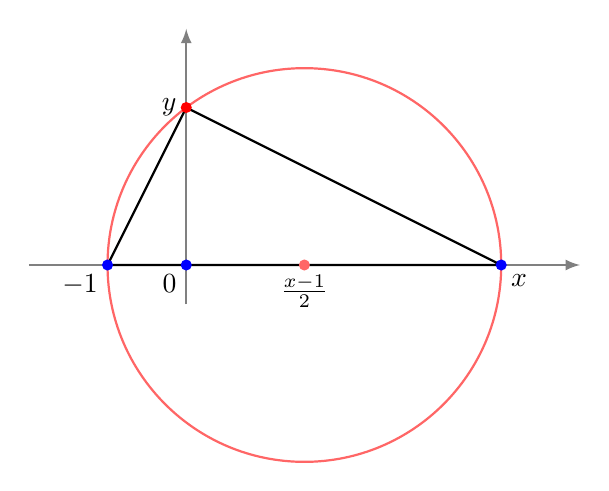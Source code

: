 \begin{tikzpicture}
  %    \draw[lightgray] (-2,-2) grid (4,3);
       \draw[->,>=latex,thick,gray] (-2,0)--(5,0);
       \draw[->,>=latex,thick,gray] (0,-0.5)--(0,3);

       \draw[thick] (-1,0)--(4,0)--(0,2)--cycle;


       \draw[red!60,thick] (1.5,0) circle (2.5);

%       \draw[thick] (0,0)--(0,2);
 %      \draw (0,2)-- ++(-0.1,-0.2)--++;

       \fill[blue] (0,0) circle (2pt);
       \fill[blue] (-1,0) circle (2pt);
       \fill[blue] (4,0) circle (2pt);
       \fill[red] (0,2) circle (2pt);

       \fill[red!60] (1.5,0) circle (2pt);    
       \node at (1.5,0) [below] {$\frac{x-1}{2}$}; 

       \node at (0,0) [below left] {$0$}; 
       \node at (4,0) [below right] {$x$}; 
       \node at (-1,0) [below left] {$-1$}; 
       \node at (0,2) [left] {$y$}; 
\end{tikzpicture}
